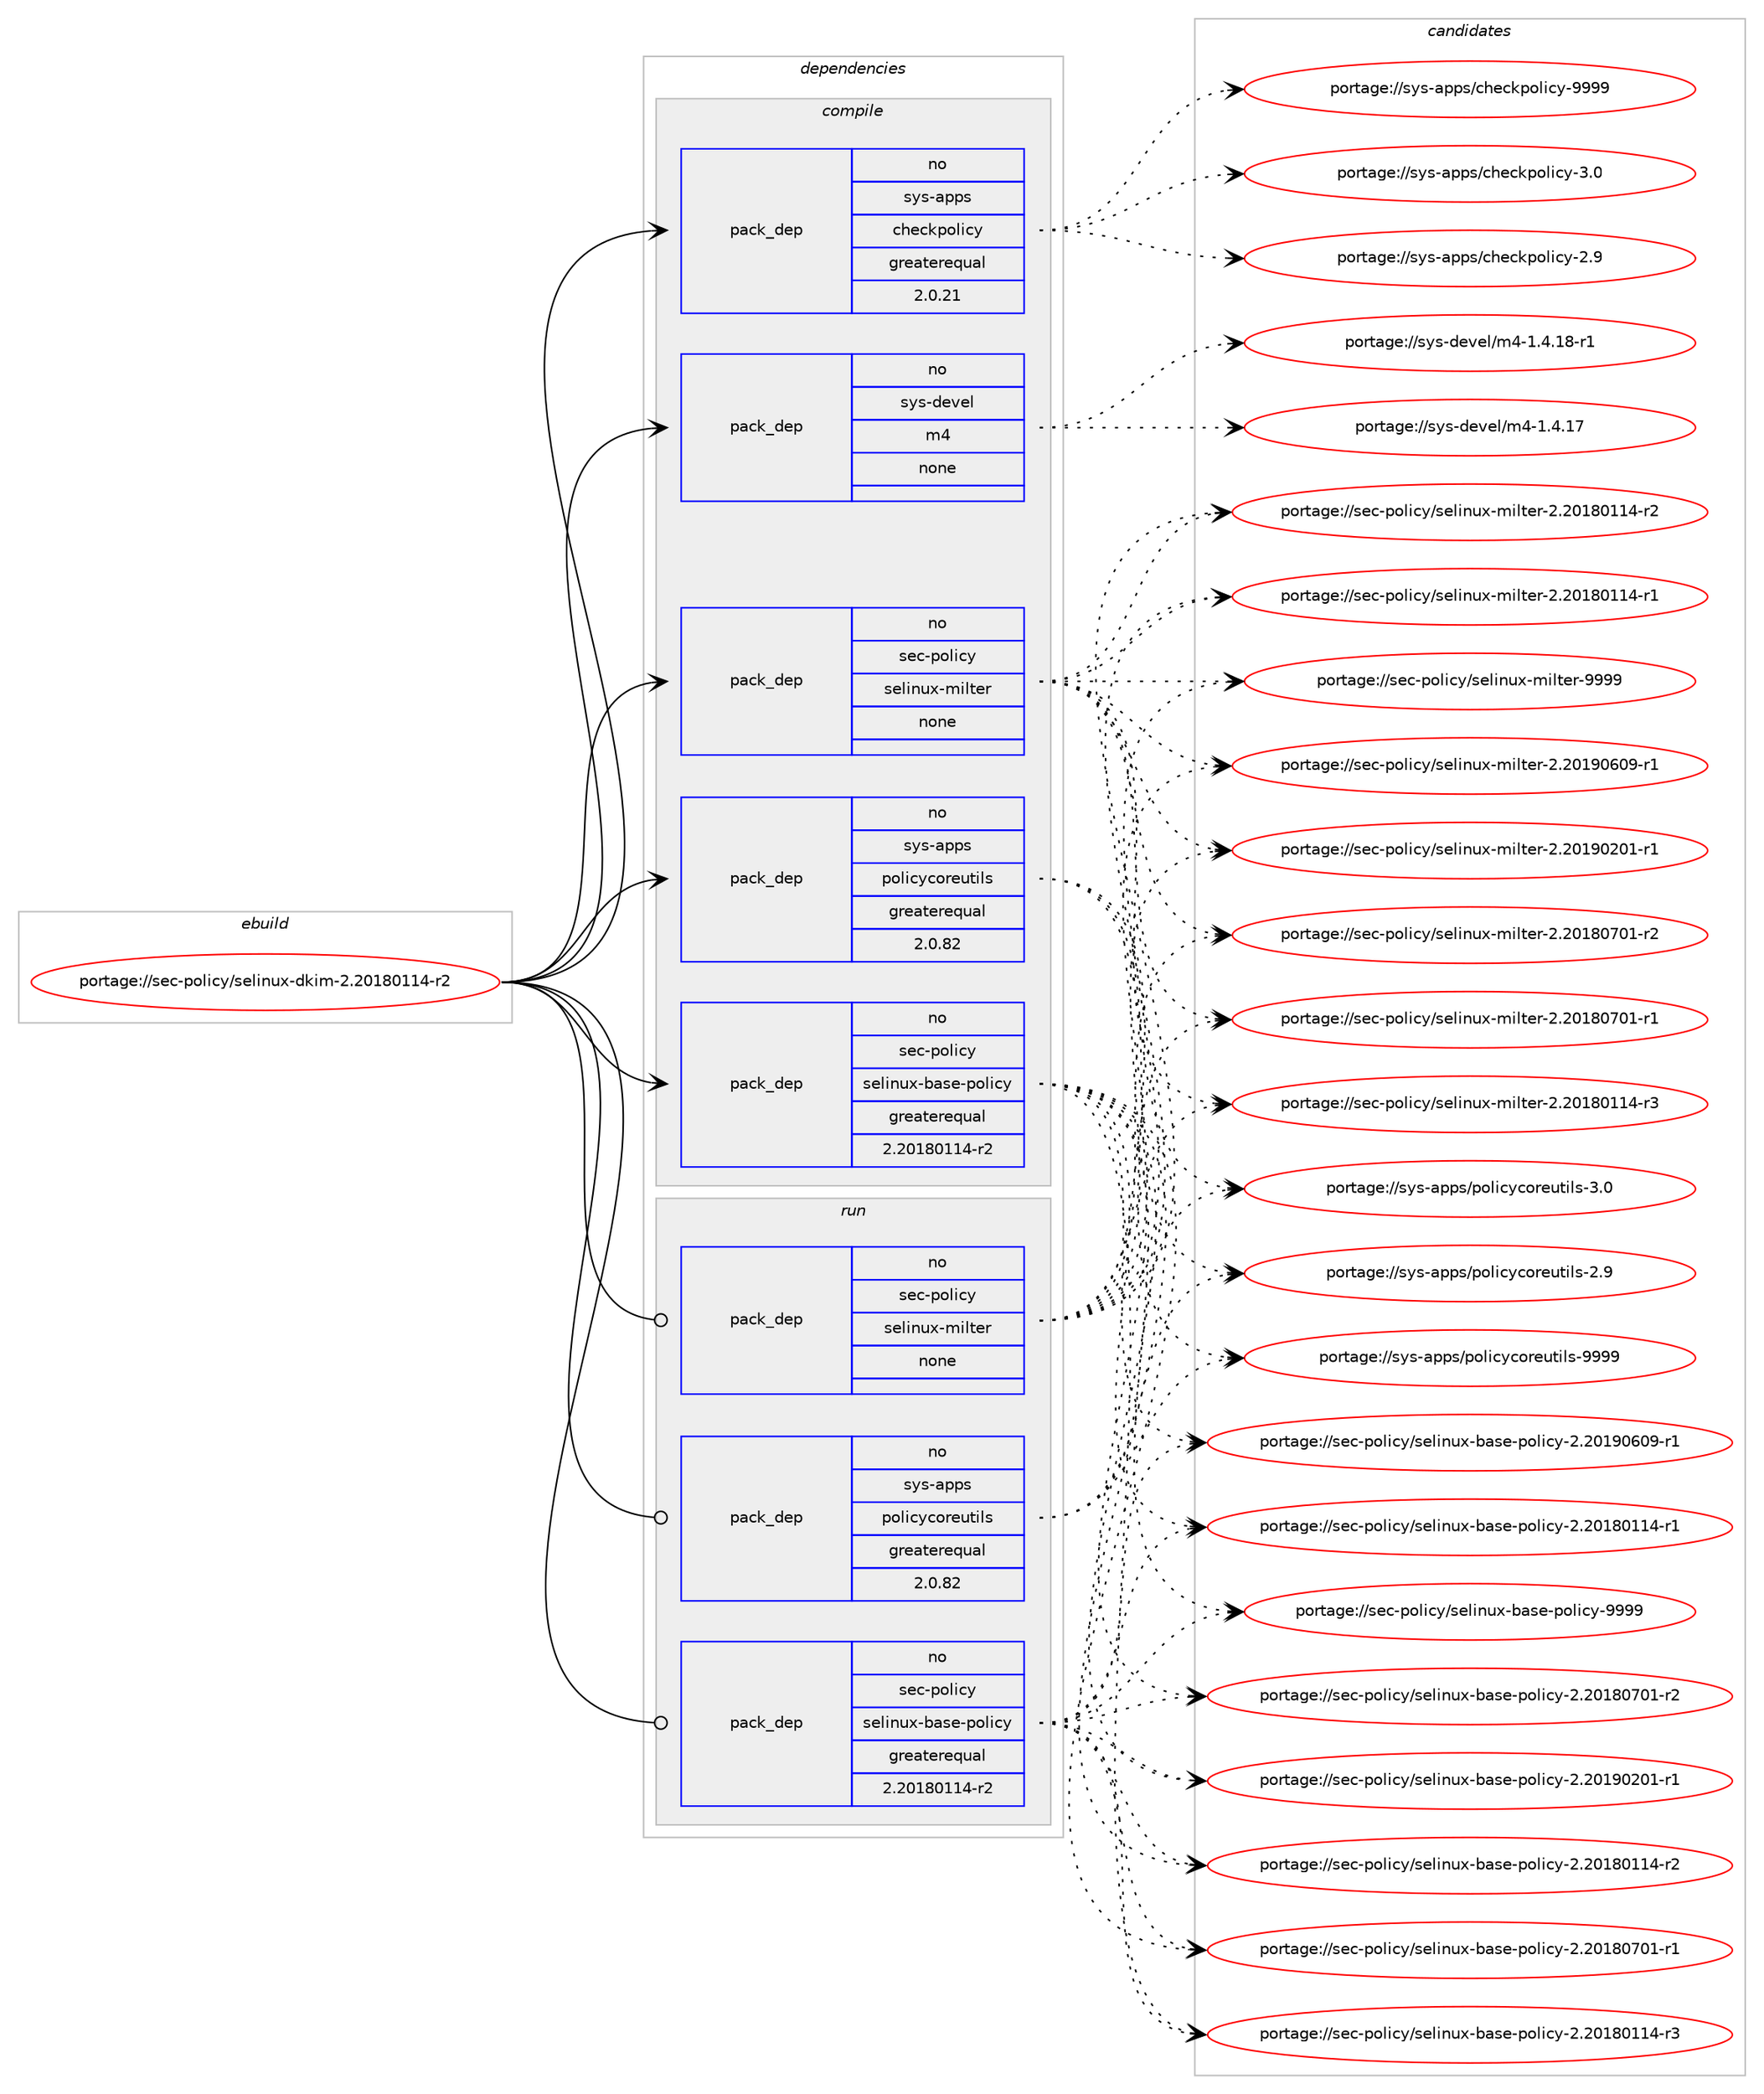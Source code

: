 digraph prolog {

# *************
# Graph options
# *************

newrank=true;
concentrate=true;
compound=true;
graph [rankdir=LR,fontname=Helvetica,fontsize=10,ranksep=1.5];#, ranksep=2.5, nodesep=0.2];
edge  [arrowhead=vee];
node  [fontname=Helvetica,fontsize=10];

# **********
# The ebuild
# **********

subgraph cluster_leftcol {
color=gray;
rank=same;
label=<<i>ebuild</i>>;
id [label="portage://sec-policy/selinux-dkim-2.20180114-r2", color=red, width=4, href="../sec-policy/selinux-dkim-2.20180114-r2.svg"];
}

# ****************
# The dependencies
# ****************

subgraph cluster_midcol {
color=gray;
label=<<i>dependencies</i>>;
subgraph cluster_compile {
fillcolor="#eeeeee";
style=filled;
label=<<i>compile</i>>;
subgraph pack59623 {
dependency76082 [label=<<TABLE BORDER="0" CELLBORDER="1" CELLSPACING="0" CELLPADDING="4" WIDTH="220"><TR><TD ROWSPAN="6" CELLPADDING="30">pack_dep</TD></TR><TR><TD WIDTH="110">no</TD></TR><TR><TD>sec-policy</TD></TR><TR><TD>selinux-base-policy</TD></TR><TR><TD>greaterequal</TD></TR><TR><TD>2.20180114-r2</TD></TR></TABLE>>, shape=none, color=blue];
}
id:e -> dependency76082:w [weight=20,style="solid",arrowhead="vee"];
subgraph pack59624 {
dependency76083 [label=<<TABLE BORDER="0" CELLBORDER="1" CELLSPACING="0" CELLPADDING="4" WIDTH="220"><TR><TD ROWSPAN="6" CELLPADDING="30">pack_dep</TD></TR><TR><TD WIDTH="110">no</TD></TR><TR><TD>sec-policy</TD></TR><TR><TD>selinux-milter</TD></TR><TR><TD>none</TD></TR><TR><TD></TD></TR></TABLE>>, shape=none, color=blue];
}
id:e -> dependency76083:w [weight=20,style="solid",arrowhead="vee"];
subgraph pack59625 {
dependency76084 [label=<<TABLE BORDER="0" CELLBORDER="1" CELLSPACING="0" CELLPADDING="4" WIDTH="220"><TR><TD ROWSPAN="6" CELLPADDING="30">pack_dep</TD></TR><TR><TD WIDTH="110">no</TD></TR><TR><TD>sys-apps</TD></TR><TR><TD>checkpolicy</TD></TR><TR><TD>greaterequal</TD></TR><TR><TD>2.0.21</TD></TR></TABLE>>, shape=none, color=blue];
}
id:e -> dependency76084:w [weight=20,style="solid",arrowhead="vee"];
subgraph pack59626 {
dependency76085 [label=<<TABLE BORDER="0" CELLBORDER="1" CELLSPACING="0" CELLPADDING="4" WIDTH="220"><TR><TD ROWSPAN="6" CELLPADDING="30">pack_dep</TD></TR><TR><TD WIDTH="110">no</TD></TR><TR><TD>sys-apps</TD></TR><TR><TD>policycoreutils</TD></TR><TR><TD>greaterequal</TD></TR><TR><TD>2.0.82</TD></TR></TABLE>>, shape=none, color=blue];
}
id:e -> dependency76085:w [weight=20,style="solid",arrowhead="vee"];
subgraph pack59627 {
dependency76086 [label=<<TABLE BORDER="0" CELLBORDER="1" CELLSPACING="0" CELLPADDING="4" WIDTH="220"><TR><TD ROWSPAN="6" CELLPADDING="30">pack_dep</TD></TR><TR><TD WIDTH="110">no</TD></TR><TR><TD>sys-devel</TD></TR><TR><TD>m4</TD></TR><TR><TD>none</TD></TR><TR><TD></TD></TR></TABLE>>, shape=none, color=blue];
}
id:e -> dependency76086:w [weight=20,style="solid",arrowhead="vee"];
}
subgraph cluster_compileandrun {
fillcolor="#eeeeee";
style=filled;
label=<<i>compile and run</i>>;
}
subgraph cluster_run {
fillcolor="#eeeeee";
style=filled;
label=<<i>run</i>>;
subgraph pack59628 {
dependency76087 [label=<<TABLE BORDER="0" CELLBORDER="1" CELLSPACING="0" CELLPADDING="4" WIDTH="220"><TR><TD ROWSPAN="6" CELLPADDING="30">pack_dep</TD></TR><TR><TD WIDTH="110">no</TD></TR><TR><TD>sec-policy</TD></TR><TR><TD>selinux-base-policy</TD></TR><TR><TD>greaterequal</TD></TR><TR><TD>2.20180114-r2</TD></TR></TABLE>>, shape=none, color=blue];
}
id:e -> dependency76087:w [weight=20,style="solid",arrowhead="odot"];
subgraph pack59629 {
dependency76088 [label=<<TABLE BORDER="0" CELLBORDER="1" CELLSPACING="0" CELLPADDING="4" WIDTH="220"><TR><TD ROWSPAN="6" CELLPADDING="30">pack_dep</TD></TR><TR><TD WIDTH="110">no</TD></TR><TR><TD>sec-policy</TD></TR><TR><TD>selinux-milter</TD></TR><TR><TD>none</TD></TR><TR><TD></TD></TR></TABLE>>, shape=none, color=blue];
}
id:e -> dependency76088:w [weight=20,style="solid",arrowhead="odot"];
subgraph pack59630 {
dependency76089 [label=<<TABLE BORDER="0" CELLBORDER="1" CELLSPACING="0" CELLPADDING="4" WIDTH="220"><TR><TD ROWSPAN="6" CELLPADDING="30">pack_dep</TD></TR><TR><TD WIDTH="110">no</TD></TR><TR><TD>sys-apps</TD></TR><TR><TD>policycoreutils</TD></TR><TR><TD>greaterequal</TD></TR><TR><TD>2.0.82</TD></TR></TABLE>>, shape=none, color=blue];
}
id:e -> dependency76089:w [weight=20,style="solid",arrowhead="odot"];
}
}

# **************
# The candidates
# **************

subgraph cluster_choices {
rank=same;
color=gray;
label=<<i>candidates</i>>;

subgraph choice59623 {
color=black;
nodesep=1;
choice1151019945112111108105991214711510110810511011712045989711510145112111108105991214557575757 [label="portage://sec-policy/selinux-base-policy-9999", color=red, width=4,href="../sec-policy/selinux-base-policy-9999.svg"];
choice11510199451121111081059912147115101108105110117120459897115101451121111081059912145504650484957485448574511449 [label="portage://sec-policy/selinux-base-policy-2.20190609-r1", color=red, width=4,href="../sec-policy/selinux-base-policy-2.20190609-r1.svg"];
choice11510199451121111081059912147115101108105110117120459897115101451121111081059912145504650484957485048494511449 [label="portage://sec-policy/selinux-base-policy-2.20190201-r1", color=red, width=4,href="../sec-policy/selinux-base-policy-2.20190201-r1.svg"];
choice11510199451121111081059912147115101108105110117120459897115101451121111081059912145504650484956485548494511450 [label="portage://sec-policy/selinux-base-policy-2.20180701-r2", color=red, width=4,href="../sec-policy/selinux-base-policy-2.20180701-r2.svg"];
choice11510199451121111081059912147115101108105110117120459897115101451121111081059912145504650484956485548494511449 [label="portage://sec-policy/selinux-base-policy-2.20180701-r1", color=red, width=4,href="../sec-policy/selinux-base-policy-2.20180701-r1.svg"];
choice11510199451121111081059912147115101108105110117120459897115101451121111081059912145504650484956484949524511451 [label="portage://sec-policy/selinux-base-policy-2.20180114-r3", color=red, width=4,href="../sec-policy/selinux-base-policy-2.20180114-r3.svg"];
choice11510199451121111081059912147115101108105110117120459897115101451121111081059912145504650484956484949524511450 [label="portage://sec-policy/selinux-base-policy-2.20180114-r2", color=red, width=4,href="../sec-policy/selinux-base-policy-2.20180114-r2.svg"];
choice11510199451121111081059912147115101108105110117120459897115101451121111081059912145504650484956484949524511449 [label="portage://sec-policy/selinux-base-policy-2.20180114-r1", color=red, width=4,href="../sec-policy/selinux-base-policy-2.20180114-r1.svg"];
dependency76082:e -> choice1151019945112111108105991214711510110810511011712045989711510145112111108105991214557575757:w [style=dotted,weight="100"];
dependency76082:e -> choice11510199451121111081059912147115101108105110117120459897115101451121111081059912145504650484957485448574511449:w [style=dotted,weight="100"];
dependency76082:e -> choice11510199451121111081059912147115101108105110117120459897115101451121111081059912145504650484957485048494511449:w [style=dotted,weight="100"];
dependency76082:e -> choice11510199451121111081059912147115101108105110117120459897115101451121111081059912145504650484956485548494511450:w [style=dotted,weight="100"];
dependency76082:e -> choice11510199451121111081059912147115101108105110117120459897115101451121111081059912145504650484956485548494511449:w [style=dotted,weight="100"];
dependency76082:e -> choice11510199451121111081059912147115101108105110117120459897115101451121111081059912145504650484956484949524511451:w [style=dotted,weight="100"];
dependency76082:e -> choice11510199451121111081059912147115101108105110117120459897115101451121111081059912145504650484956484949524511450:w [style=dotted,weight="100"];
dependency76082:e -> choice11510199451121111081059912147115101108105110117120459897115101451121111081059912145504650484956484949524511449:w [style=dotted,weight="100"];
}
subgraph choice59624 {
color=black;
nodesep=1;
choice11510199451121111081059912147115101108105110117120451091051081161011144557575757 [label="portage://sec-policy/selinux-milter-9999", color=red, width=4,href="../sec-policy/selinux-milter-9999.svg"];
choice115101994511211110810599121471151011081051101171204510910510811610111445504650484957485448574511449 [label="portage://sec-policy/selinux-milter-2.20190609-r1", color=red, width=4,href="../sec-policy/selinux-milter-2.20190609-r1.svg"];
choice115101994511211110810599121471151011081051101171204510910510811610111445504650484957485048494511449 [label="portage://sec-policy/selinux-milter-2.20190201-r1", color=red, width=4,href="../sec-policy/selinux-milter-2.20190201-r1.svg"];
choice115101994511211110810599121471151011081051101171204510910510811610111445504650484956485548494511450 [label="portage://sec-policy/selinux-milter-2.20180701-r2", color=red, width=4,href="../sec-policy/selinux-milter-2.20180701-r2.svg"];
choice115101994511211110810599121471151011081051101171204510910510811610111445504650484956485548494511449 [label="portage://sec-policy/selinux-milter-2.20180701-r1", color=red, width=4,href="../sec-policy/selinux-milter-2.20180701-r1.svg"];
choice115101994511211110810599121471151011081051101171204510910510811610111445504650484956484949524511451 [label="portage://sec-policy/selinux-milter-2.20180114-r3", color=red, width=4,href="../sec-policy/selinux-milter-2.20180114-r3.svg"];
choice115101994511211110810599121471151011081051101171204510910510811610111445504650484956484949524511450 [label="portage://sec-policy/selinux-milter-2.20180114-r2", color=red, width=4,href="../sec-policy/selinux-milter-2.20180114-r2.svg"];
choice115101994511211110810599121471151011081051101171204510910510811610111445504650484956484949524511449 [label="portage://sec-policy/selinux-milter-2.20180114-r1", color=red, width=4,href="../sec-policy/selinux-milter-2.20180114-r1.svg"];
dependency76083:e -> choice11510199451121111081059912147115101108105110117120451091051081161011144557575757:w [style=dotted,weight="100"];
dependency76083:e -> choice115101994511211110810599121471151011081051101171204510910510811610111445504650484957485448574511449:w [style=dotted,weight="100"];
dependency76083:e -> choice115101994511211110810599121471151011081051101171204510910510811610111445504650484957485048494511449:w [style=dotted,weight="100"];
dependency76083:e -> choice115101994511211110810599121471151011081051101171204510910510811610111445504650484956485548494511450:w [style=dotted,weight="100"];
dependency76083:e -> choice115101994511211110810599121471151011081051101171204510910510811610111445504650484956485548494511449:w [style=dotted,weight="100"];
dependency76083:e -> choice115101994511211110810599121471151011081051101171204510910510811610111445504650484956484949524511451:w [style=dotted,weight="100"];
dependency76083:e -> choice115101994511211110810599121471151011081051101171204510910510811610111445504650484956484949524511450:w [style=dotted,weight="100"];
dependency76083:e -> choice115101994511211110810599121471151011081051101171204510910510811610111445504650484956484949524511449:w [style=dotted,weight="100"];
}
subgraph choice59625 {
color=black;
nodesep=1;
choice1151211154597112112115479910410199107112111108105991214557575757 [label="portage://sys-apps/checkpolicy-9999", color=red, width=4,href="../sys-apps/checkpolicy-9999.svg"];
choice11512111545971121121154799104101991071121111081059912145514648 [label="portage://sys-apps/checkpolicy-3.0", color=red, width=4,href="../sys-apps/checkpolicy-3.0.svg"];
choice11512111545971121121154799104101991071121111081059912145504657 [label="portage://sys-apps/checkpolicy-2.9", color=red, width=4,href="../sys-apps/checkpolicy-2.9.svg"];
dependency76084:e -> choice1151211154597112112115479910410199107112111108105991214557575757:w [style=dotted,weight="100"];
dependency76084:e -> choice11512111545971121121154799104101991071121111081059912145514648:w [style=dotted,weight="100"];
dependency76084:e -> choice11512111545971121121154799104101991071121111081059912145504657:w [style=dotted,weight="100"];
}
subgraph choice59626 {
color=black;
nodesep=1;
choice11512111545971121121154711211110810599121991111141011171161051081154557575757 [label="portage://sys-apps/policycoreutils-9999", color=red, width=4,href="../sys-apps/policycoreutils-9999.svg"];
choice115121115459711211211547112111108105991219911111410111711610510811545514648 [label="portage://sys-apps/policycoreutils-3.0", color=red, width=4,href="../sys-apps/policycoreutils-3.0.svg"];
choice115121115459711211211547112111108105991219911111410111711610510811545504657 [label="portage://sys-apps/policycoreutils-2.9", color=red, width=4,href="../sys-apps/policycoreutils-2.9.svg"];
dependency76085:e -> choice11512111545971121121154711211110810599121991111141011171161051081154557575757:w [style=dotted,weight="100"];
dependency76085:e -> choice115121115459711211211547112111108105991219911111410111711610510811545514648:w [style=dotted,weight="100"];
dependency76085:e -> choice115121115459711211211547112111108105991219911111410111711610510811545504657:w [style=dotted,weight="100"];
}
subgraph choice59627 {
color=black;
nodesep=1;
choice115121115451001011181011084710952454946524649564511449 [label="portage://sys-devel/m4-1.4.18-r1", color=red, width=4,href="../sys-devel/m4-1.4.18-r1.svg"];
choice11512111545100101118101108471095245494652464955 [label="portage://sys-devel/m4-1.4.17", color=red, width=4,href="../sys-devel/m4-1.4.17.svg"];
dependency76086:e -> choice115121115451001011181011084710952454946524649564511449:w [style=dotted,weight="100"];
dependency76086:e -> choice11512111545100101118101108471095245494652464955:w [style=dotted,weight="100"];
}
subgraph choice59628 {
color=black;
nodesep=1;
choice1151019945112111108105991214711510110810511011712045989711510145112111108105991214557575757 [label="portage://sec-policy/selinux-base-policy-9999", color=red, width=4,href="../sec-policy/selinux-base-policy-9999.svg"];
choice11510199451121111081059912147115101108105110117120459897115101451121111081059912145504650484957485448574511449 [label="portage://sec-policy/selinux-base-policy-2.20190609-r1", color=red, width=4,href="../sec-policy/selinux-base-policy-2.20190609-r1.svg"];
choice11510199451121111081059912147115101108105110117120459897115101451121111081059912145504650484957485048494511449 [label="portage://sec-policy/selinux-base-policy-2.20190201-r1", color=red, width=4,href="../sec-policy/selinux-base-policy-2.20190201-r1.svg"];
choice11510199451121111081059912147115101108105110117120459897115101451121111081059912145504650484956485548494511450 [label="portage://sec-policy/selinux-base-policy-2.20180701-r2", color=red, width=4,href="../sec-policy/selinux-base-policy-2.20180701-r2.svg"];
choice11510199451121111081059912147115101108105110117120459897115101451121111081059912145504650484956485548494511449 [label="portage://sec-policy/selinux-base-policy-2.20180701-r1", color=red, width=4,href="../sec-policy/selinux-base-policy-2.20180701-r1.svg"];
choice11510199451121111081059912147115101108105110117120459897115101451121111081059912145504650484956484949524511451 [label="portage://sec-policy/selinux-base-policy-2.20180114-r3", color=red, width=4,href="../sec-policy/selinux-base-policy-2.20180114-r3.svg"];
choice11510199451121111081059912147115101108105110117120459897115101451121111081059912145504650484956484949524511450 [label="portage://sec-policy/selinux-base-policy-2.20180114-r2", color=red, width=4,href="../sec-policy/selinux-base-policy-2.20180114-r2.svg"];
choice11510199451121111081059912147115101108105110117120459897115101451121111081059912145504650484956484949524511449 [label="portage://sec-policy/selinux-base-policy-2.20180114-r1", color=red, width=4,href="../sec-policy/selinux-base-policy-2.20180114-r1.svg"];
dependency76087:e -> choice1151019945112111108105991214711510110810511011712045989711510145112111108105991214557575757:w [style=dotted,weight="100"];
dependency76087:e -> choice11510199451121111081059912147115101108105110117120459897115101451121111081059912145504650484957485448574511449:w [style=dotted,weight="100"];
dependency76087:e -> choice11510199451121111081059912147115101108105110117120459897115101451121111081059912145504650484957485048494511449:w [style=dotted,weight="100"];
dependency76087:e -> choice11510199451121111081059912147115101108105110117120459897115101451121111081059912145504650484956485548494511450:w [style=dotted,weight="100"];
dependency76087:e -> choice11510199451121111081059912147115101108105110117120459897115101451121111081059912145504650484956485548494511449:w [style=dotted,weight="100"];
dependency76087:e -> choice11510199451121111081059912147115101108105110117120459897115101451121111081059912145504650484956484949524511451:w [style=dotted,weight="100"];
dependency76087:e -> choice11510199451121111081059912147115101108105110117120459897115101451121111081059912145504650484956484949524511450:w [style=dotted,weight="100"];
dependency76087:e -> choice11510199451121111081059912147115101108105110117120459897115101451121111081059912145504650484956484949524511449:w [style=dotted,weight="100"];
}
subgraph choice59629 {
color=black;
nodesep=1;
choice11510199451121111081059912147115101108105110117120451091051081161011144557575757 [label="portage://sec-policy/selinux-milter-9999", color=red, width=4,href="../sec-policy/selinux-milter-9999.svg"];
choice115101994511211110810599121471151011081051101171204510910510811610111445504650484957485448574511449 [label="portage://sec-policy/selinux-milter-2.20190609-r1", color=red, width=4,href="../sec-policy/selinux-milter-2.20190609-r1.svg"];
choice115101994511211110810599121471151011081051101171204510910510811610111445504650484957485048494511449 [label="portage://sec-policy/selinux-milter-2.20190201-r1", color=red, width=4,href="../sec-policy/selinux-milter-2.20190201-r1.svg"];
choice115101994511211110810599121471151011081051101171204510910510811610111445504650484956485548494511450 [label="portage://sec-policy/selinux-milter-2.20180701-r2", color=red, width=4,href="../sec-policy/selinux-milter-2.20180701-r2.svg"];
choice115101994511211110810599121471151011081051101171204510910510811610111445504650484956485548494511449 [label="portage://sec-policy/selinux-milter-2.20180701-r1", color=red, width=4,href="../sec-policy/selinux-milter-2.20180701-r1.svg"];
choice115101994511211110810599121471151011081051101171204510910510811610111445504650484956484949524511451 [label="portage://sec-policy/selinux-milter-2.20180114-r3", color=red, width=4,href="../sec-policy/selinux-milter-2.20180114-r3.svg"];
choice115101994511211110810599121471151011081051101171204510910510811610111445504650484956484949524511450 [label="portage://sec-policy/selinux-milter-2.20180114-r2", color=red, width=4,href="../sec-policy/selinux-milter-2.20180114-r2.svg"];
choice115101994511211110810599121471151011081051101171204510910510811610111445504650484956484949524511449 [label="portage://sec-policy/selinux-milter-2.20180114-r1", color=red, width=4,href="../sec-policy/selinux-milter-2.20180114-r1.svg"];
dependency76088:e -> choice11510199451121111081059912147115101108105110117120451091051081161011144557575757:w [style=dotted,weight="100"];
dependency76088:e -> choice115101994511211110810599121471151011081051101171204510910510811610111445504650484957485448574511449:w [style=dotted,weight="100"];
dependency76088:e -> choice115101994511211110810599121471151011081051101171204510910510811610111445504650484957485048494511449:w [style=dotted,weight="100"];
dependency76088:e -> choice115101994511211110810599121471151011081051101171204510910510811610111445504650484956485548494511450:w [style=dotted,weight="100"];
dependency76088:e -> choice115101994511211110810599121471151011081051101171204510910510811610111445504650484956485548494511449:w [style=dotted,weight="100"];
dependency76088:e -> choice115101994511211110810599121471151011081051101171204510910510811610111445504650484956484949524511451:w [style=dotted,weight="100"];
dependency76088:e -> choice115101994511211110810599121471151011081051101171204510910510811610111445504650484956484949524511450:w [style=dotted,weight="100"];
dependency76088:e -> choice115101994511211110810599121471151011081051101171204510910510811610111445504650484956484949524511449:w [style=dotted,weight="100"];
}
subgraph choice59630 {
color=black;
nodesep=1;
choice11512111545971121121154711211110810599121991111141011171161051081154557575757 [label="portage://sys-apps/policycoreutils-9999", color=red, width=4,href="../sys-apps/policycoreutils-9999.svg"];
choice115121115459711211211547112111108105991219911111410111711610510811545514648 [label="portage://sys-apps/policycoreutils-3.0", color=red, width=4,href="../sys-apps/policycoreutils-3.0.svg"];
choice115121115459711211211547112111108105991219911111410111711610510811545504657 [label="portage://sys-apps/policycoreutils-2.9", color=red, width=4,href="../sys-apps/policycoreutils-2.9.svg"];
dependency76089:e -> choice11512111545971121121154711211110810599121991111141011171161051081154557575757:w [style=dotted,weight="100"];
dependency76089:e -> choice115121115459711211211547112111108105991219911111410111711610510811545514648:w [style=dotted,weight="100"];
dependency76089:e -> choice115121115459711211211547112111108105991219911111410111711610510811545504657:w [style=dotted,weight="100"];
}
}

}
